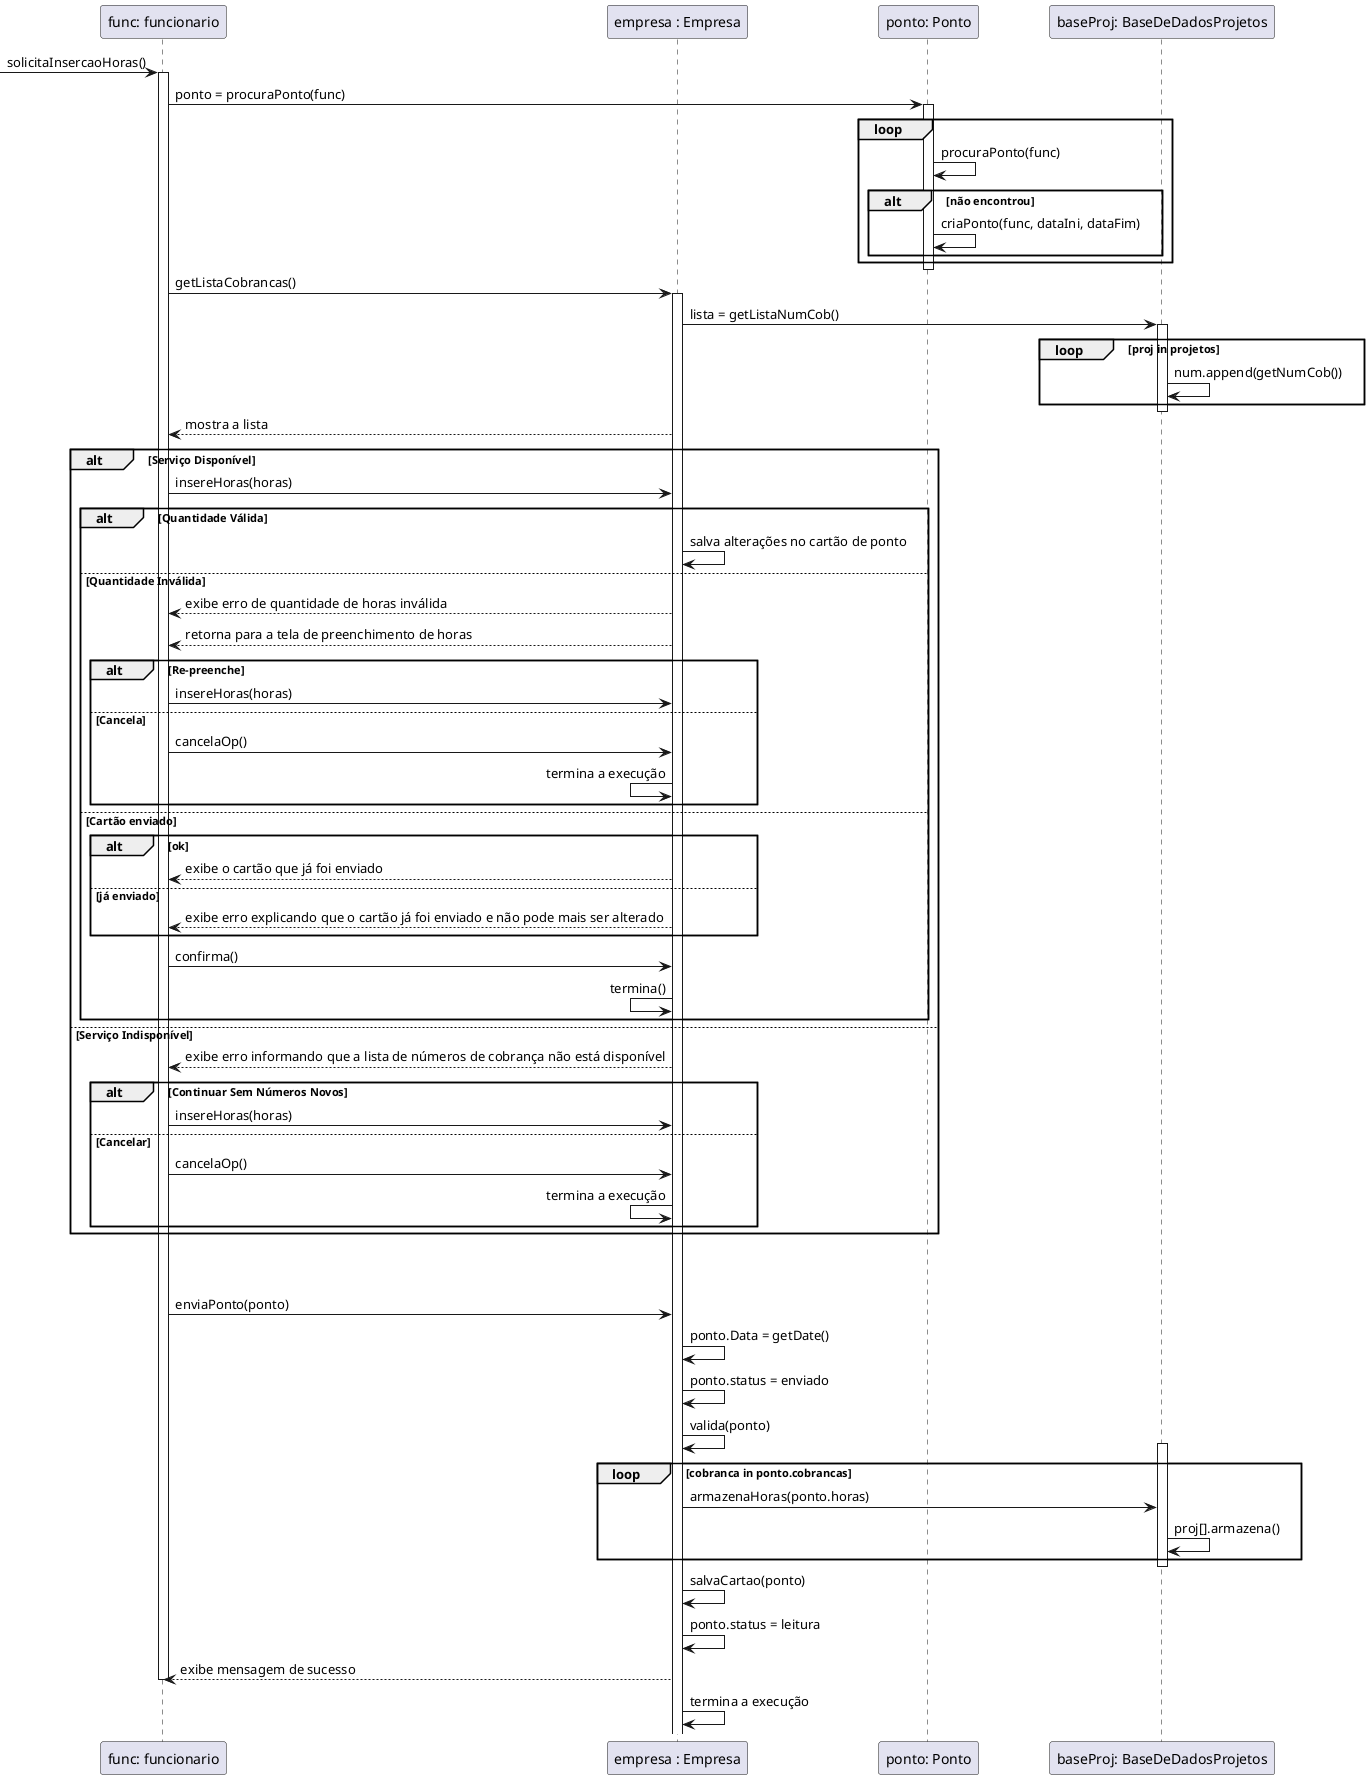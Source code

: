 @startuml caso-7-ds

Participant "func: funcionario" as funcionario
Participant "empresa : Empresa" as empresa
' Participant "listaFun : ListaDefuncionarios" as listafuncionarios
' Participant "venda: Venda" as venda
' Participant "pgto: Pagamento" as pagamento
Participant "ponto: Ponto" as ponto
Participant "baseProj: BaseDeDadosProjetos" as baseProj

-> funcionario: solicitaInsercaoHoras()
activate funcionario
funcionario -> ponto: ponto = procuraPonto(func)
activate ponto
loop
    ponto -> ponto : procuraPonto(func)
    alt não encontrou
        ponto -> ponto: criaPonto(func, dataIni, dataFim)
    end
end
deactivate ponto

funcionario -> empresa: getListaCobrancas()
activate empresa
empresa -> baseProj: lista = getListaNumCob()
activate baseProj
loop proj in projetos
    baseProj -> baseProj: num.append(getNumCob())
end
deactivate baseProj

empresa --> funcionario: mostra a lista
alt Serviço Disponível

    funcionario -> empresa : insereHoras(horas)
    alt Quantidade Válida
        'não sei como fazer muito bem
        empresa -> empresa : salva alterações no cartão de ponto

    else Quantidade Inválida

        funcionario <-- empresa : exibe erro de quantidade de horas inválida
        funcionario <-- empresa : retorna para a tela de preenchimento de horas

        alt Re-preenche

            funcionario -> empresa : insereHoras(horas)

        else Cancela

            funcionario -> empresa : cancelaOp()
            empresa <- empresa : termina a execução

        end

    else Cartão enviado

    alt ok
        funcionario <-- empresa : exibe o cartão que já foi enviado
    else já enviado
        funcionario <-- empresa : exibe erro explicando que o cartão já foi enviado e não pode mais ser alterado
    end
        funcionario -> empresa : confirma()

        empresa <- empresa : termina()

    end

else Serviço Indisponível

    funcionario <-- empresa : exibe erro informando que a lista de números de cobrança não está disponível
    
    alt Continuar Sem Números Novos

        funcionario -> empresa : insereHoras(horas)

    else Cancelar

        funcionario -> empresa : cancelaOp()
        empresa <- empresa : termina a execução

    end
end
|||
|||
funcionario -> empresa : enviaPonto(ponto)
empresa -> empresa : ponto.Data = getDate()
empresa -> empresa : ponto.status = enviado
empresa -> empresa : valida(ponto)
activate baseProj
loop cobranca in ponto.cobrancas
    empresa -> baseProj : armazenaHoras(ponto.horas)
    baseProj -> baseProj: proj[].armazena()
end
deactivate baseProj

empresa -> empresa : salvaCartao(ponto)
empresa -> empresa : ponto.status = leitura
funcionario <-- empresa : exibe mensagem de sucesso
deactivate funcionario
empresa -> empresa : termina a execução

@enduml